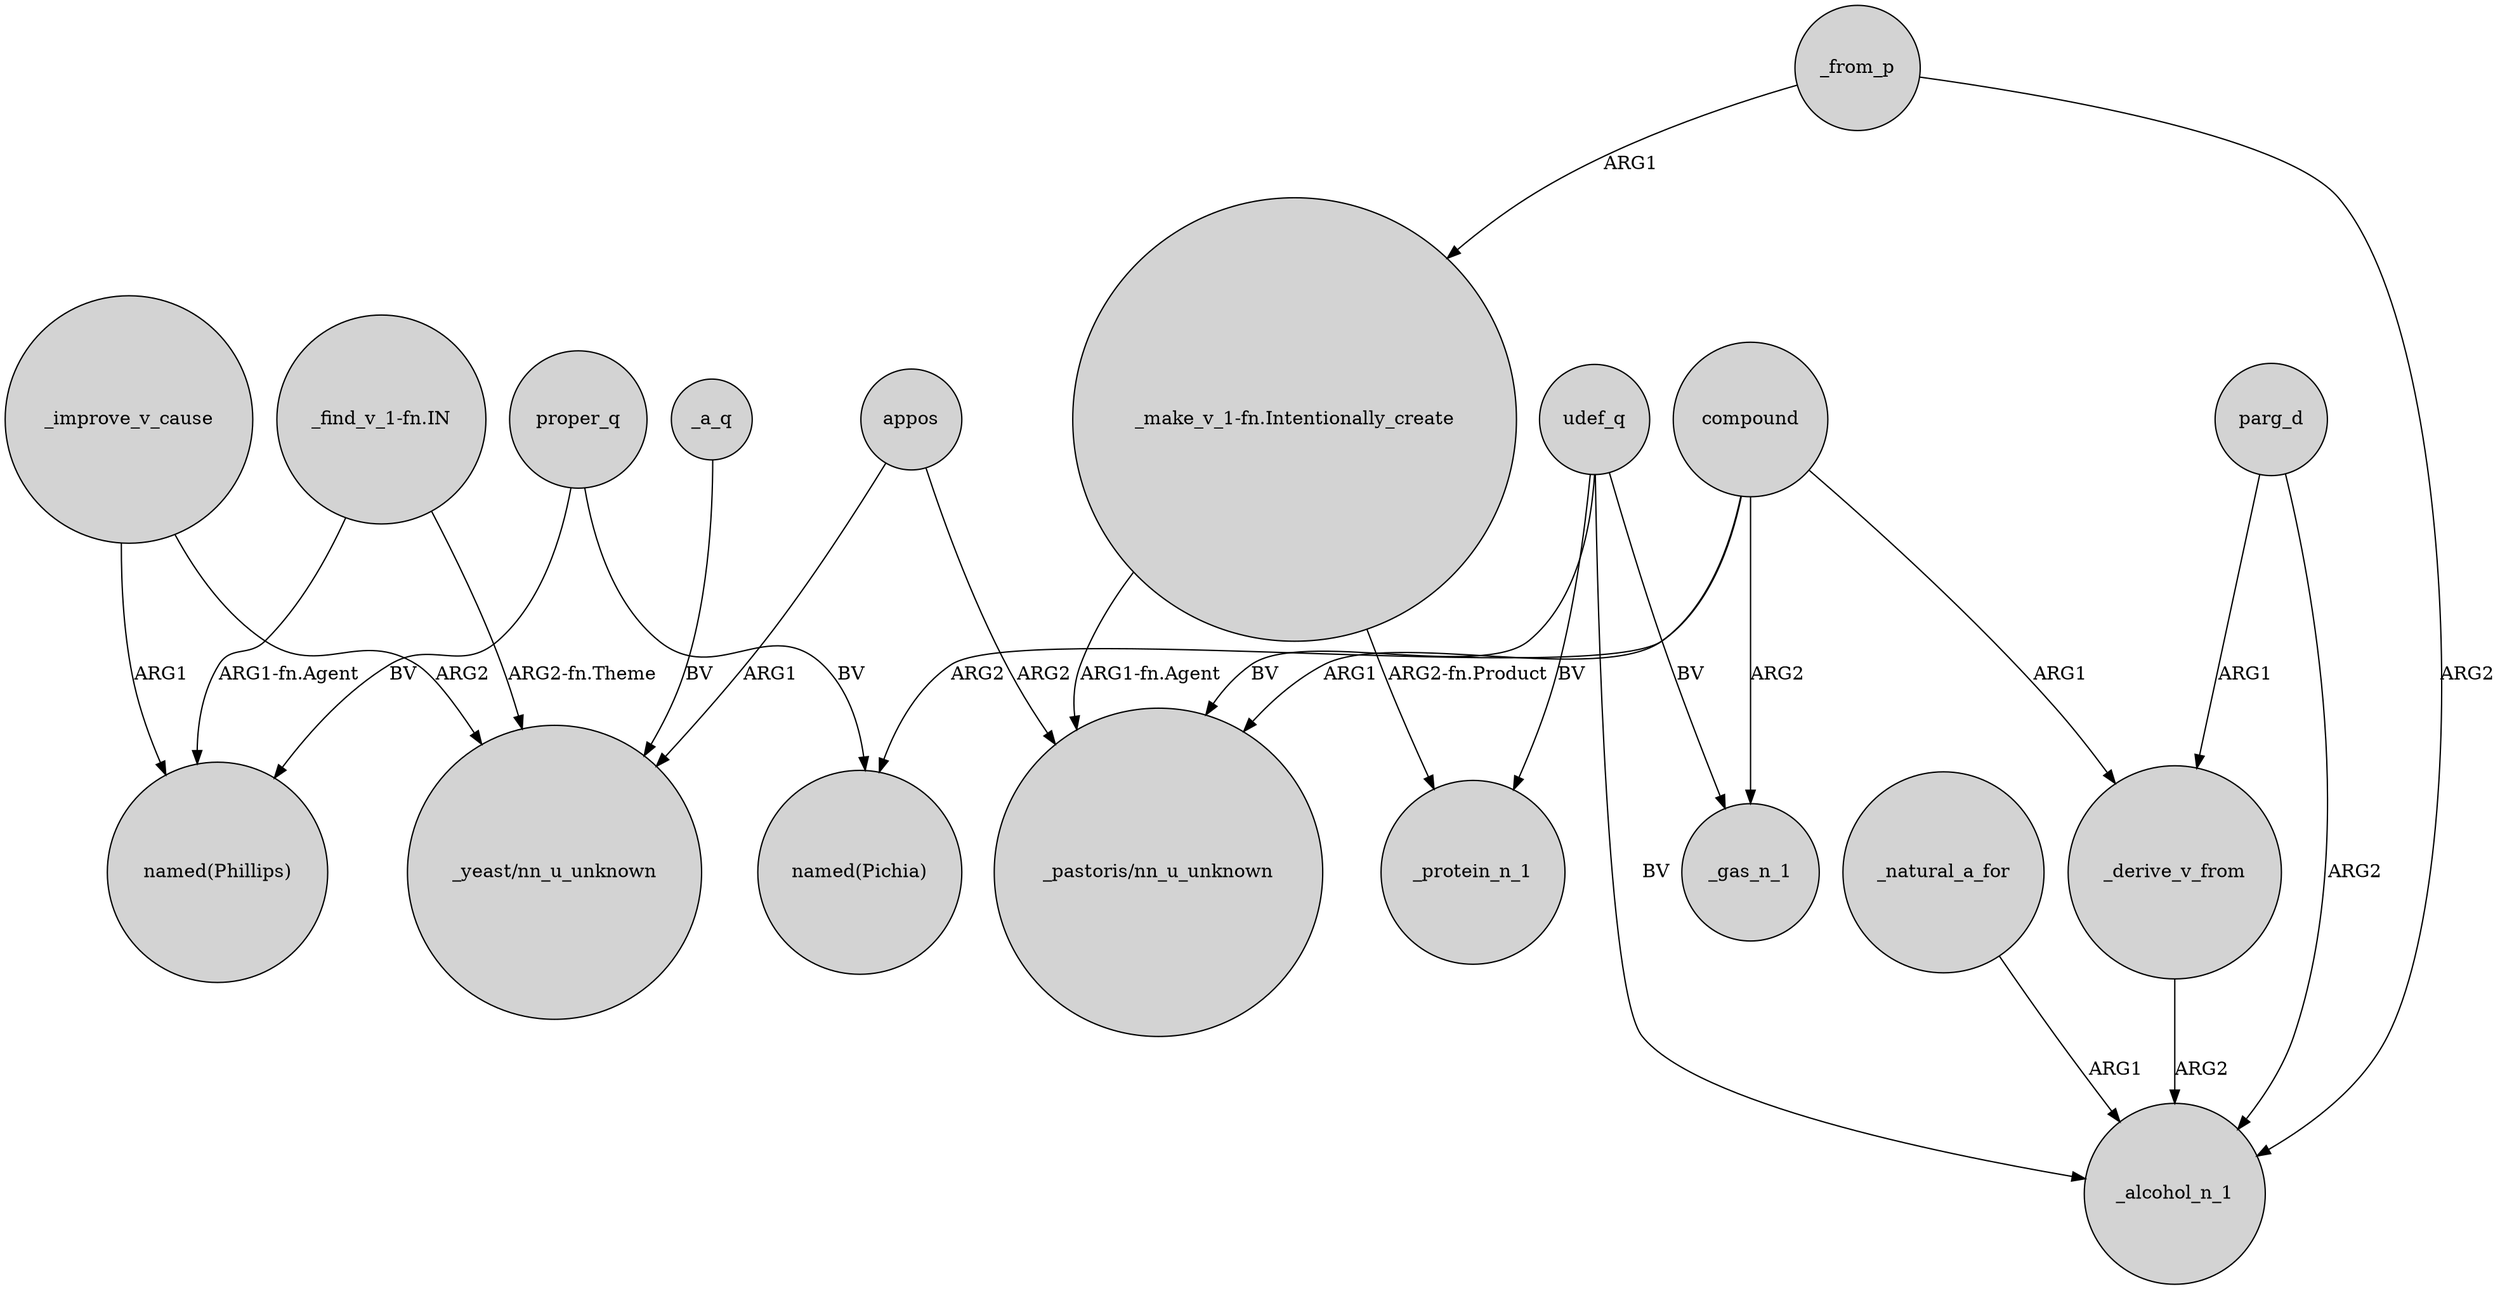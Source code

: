 digraph {
	node [shape=circle style=filled]
	_improve_v_cause -> "named(Phillips)" [label=ARG1]
	"_find_v_1-fn.IN" -> "named(Phillips)" [label="ARG1-fn.Agent"]
	"_make_v_1-fn.Intentionally_create" -> "_pastoris/nn_u_unknown" [label="ARG1-fn.Agent"]
	compound -> _derive_v_from [label=ARG1]
	parg_d -> _alcohol_n_1 [label=ARG2]
	_improve_v_cause -> "_yeast/nn_u_unknown" [label=ARG2]
	_a_q -> "_yeast/nn_u_unknown" [label=BV]
	"_make_v_1-fn.Intentionally_create" -> _protein_n_1 [label="ARG2-fn.Product"]
	_from_p -> "_make_v_1-fn.Intentionally_create" [label=ARG1]
	_natural_a_for -> _alcohol_n_1 [label=ARG1]
	compound -> _gas_n_1 [label=ARG2]
	udef_q -> "_pastoris/nn_u_unknown" [label=BV]
	proper_q -> "named(Pichia)" [label=BV]
	compound -> "named(Pichia)" [label=ARG2]
	appos -> "_pastoris/nn_u_unknown" [label=ARG2]
	udef_q -> _alcohol_n_1 [label=BV]
	udef_q -> _gas_n_1 [label=BV]
	_derive_v_from -> _alcohol_n_1 [label=ARG2]
	"_find_v_1-fn.IN" -> "_yeast/nn_u_unknown" [label="ARG2-fn.Theme"]
	appos -> "_yeast/nn_u_unknown" [label=ARG1]
	_from_p -> _alcohol_n_1 [label=ARG2]
	parg_d -> _derive_v_from [label=ARG1]
	proper_q -> "named(Phillips)" [label=BV]
	compound -> "_pastoris/nn_u_unknown" [label=ARG1]
	udef_q -> _protein_n_1 [label=BV]
}
